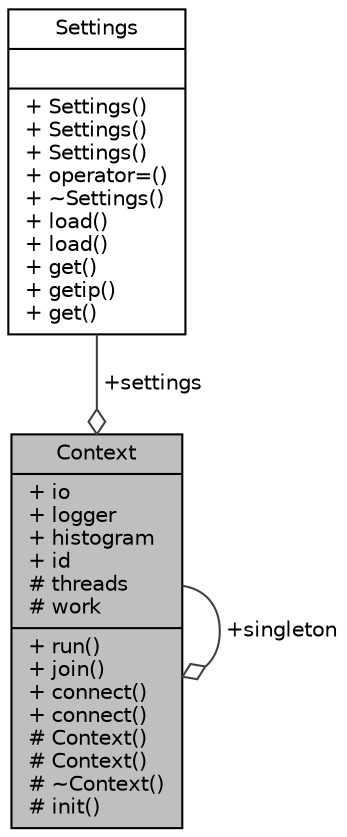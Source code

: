 digraph "Context"
{
  edge [fontname="Helvetica",fontsize="10",labelfontname="Helvetica",labelfontsize="10"];
  node [fontname="Helvetica",fontsize="10",shape=record];
  Node1 [label="{Context\n|+ io\l+ logger\l+ histogram\l+ id\l# threads\l# work\l|+ run()\l+ join()\l+ connect()\l+ connect()\l# Context()\l# Context()\l# ~Context()\l# init()\l}",height=0.2,width=0.4,color="black", fillcolor="grey75", style="filled" fontcolor="black"];
  Node1 -> Node1 [color="grey25",fontsize="10",style="solid",label=" +singleton" ,arrowhead="odiamond",fontname="Helvetica"];
  Node2 -> Node1 [color="grey25",fontsize="10",style="solid",label=" +settings" ,arrowhead="odiamond",fontname="Helvetica"];
  Node2 [label="{Settings\n||+ Settings()\l+ Settings()\l+ Settings()\l+ operator=()\l+ ~Settings()\l+ load()\l+ load()\l+ get()\l+ getip()\l+ get()\l}",height=0.2,width=0.4,color="black", fillcolor="white", style="filled",URL="$classSettings.html",tooltip="This is the implementation file of Settings. "];
}
